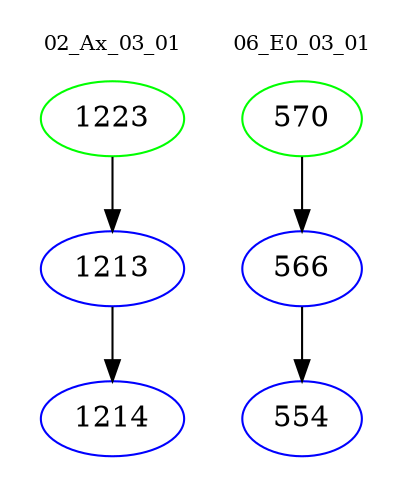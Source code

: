 digraph{
subgraph cluster_0 {
color = white
label = "02_Ax_03_01";
fontsize=10;
T0_1223 [label="1223", color="green"]
T0_1223 -> T0_1213 [color="black"]
T0_1213 [label="1213", color="blue"]
T0_1213 -> T0_1214 [color="black"]
T0_1214 [label="1214", color="blue"]
}
subgraph cluster_1 {
color = white
label = "06_E0_03_01";
fontsize=10;
T1_570 [label="570", color="green"]
T1_570 -> T1_566 [color="black"]
T1_566 [label="566", color="blue"]
T1_566 -> T1_554 [color="black"]
T1_554 [label="554", color="blue"]
}
}
